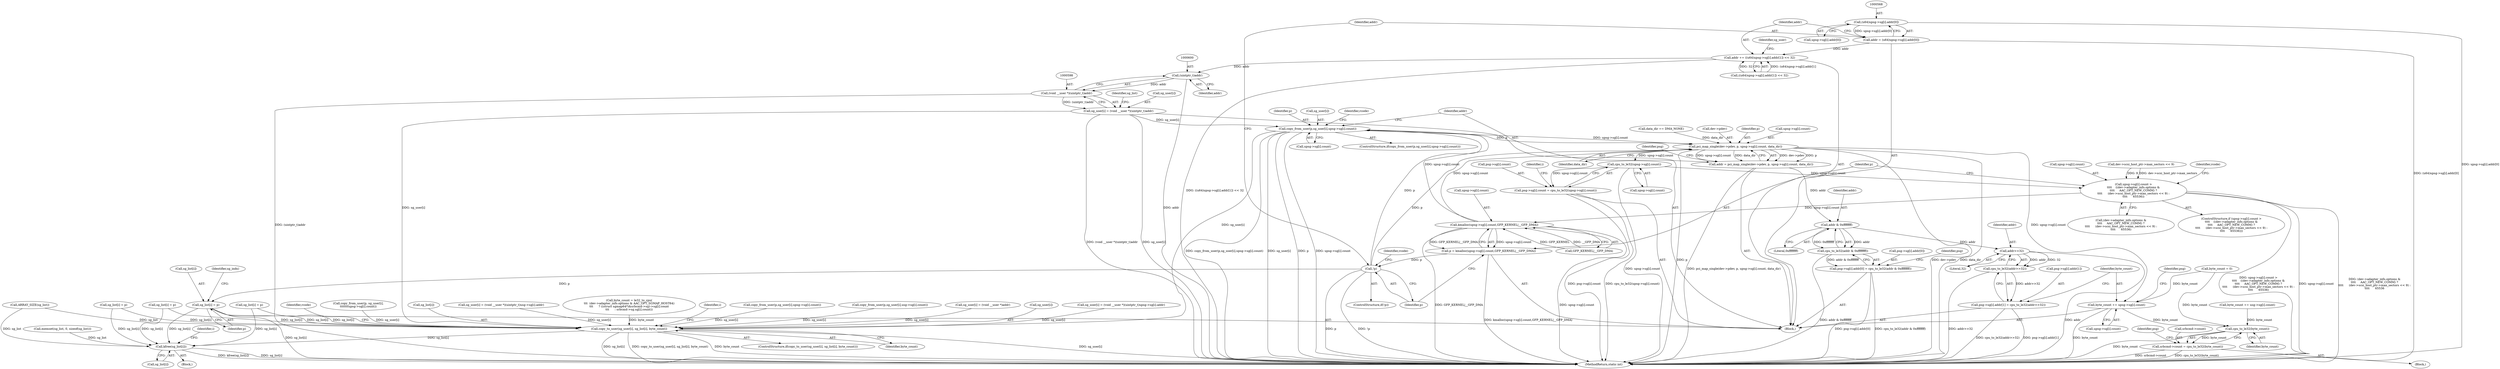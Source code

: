 digraph "0_linux_b4789b8e6be3151a955ade74872822f30e8cd914@array" {
"1000567" [label="(Call,(u64)upsg->sg[i].addr[0])"];
"1000565" [label="(Call,addr = (u64)upsg->sg[i].addr[0])"];
"1000578" [label="(Call,addr += ((u64)upsg->sg[i].addr[1]) << 32)"];
"1000599" [label="(Call,(uintptr_t)addr)"];
"1000597" [label="(Call,(void __user *)(uintptr_t)addr)"];
"1000593" [label="(Call,sg_user[i] = (void __user *)(uintptr_t)addr)"];
"1000616" [label="(Call,copy_from_user(p,sg_user[i],upsg->sg[i].count))"];
"1000636" [label="(Call,pci_map_single(dev->pdev, p, upsg->sg[i].count, data_dir))"];
"1000634" [label="(Call,addr = pci_map_single(dev->pdev, p, upsg->sg[i].count, data_dir))"];
"1000660" [label="(Call,addr & 0xffffffff)"];
"1000659" [label="(Call,cpu_to_le32(addr & 0xffffffff))"];
"1000649" [label="(Call,psg->sg[i].addr[0] = cpu_to_le32(addr & 0xffffffff))"];
"1000674" [label="(Call,addr>>32)"];
"1000673" [label="(Call,cpu_to_le32(addr>>32))"];
"1000663" [label="(Call,psg->sg[i].addr[1] = cpu_to_le32(addr>>32))"];
"1000677" [label="(Call,byte_count += upsg->sg[i].count)"];
"1000932" [label="(Call,cpu_to_le32(byte_count))"];
"1000928" [label="(Call,srbcmd->count = cpu_to_le32(byte_count))"];
"1000694" [label="(Call,cpu_to_le32(upsg->sg[i].count))"];
"1000513" [label="(Call,upsg->sg[i].count >\n\t\t\t\t    ((dev->adapter_info.options &\n\t\t\t\t     AAC_OPT_NEW_COMM) ?\n\t\t\t\t      (dev->scsi_host_ptr->max_sectors << 9) :\n\t\t\t\t      65536))"];
"1000545" [label="(Call,kmalloc(upsg->sg[i].count,GFP_KERNEL|__GFP_DMA))"];
"1000543" [label="(Call,p = kmalloc(upsg->sg[i].count,GFP_KERNEL|__GFP_DMA))"];
"1000557" [label="(Call,!p)"];
"1000602" [label="(Call,sg_list[i] = p)"];
"1001424" [label="(Call,copy_to_user(sg_user[i], sg_list[i], byte_count))"];
"1001469" [label="(Call,kfree(sg_list[i]))"];
"1000686" [label="(Call,psg->sg[i].count = cpu_to_le32(upsg->sg[i].count))"];
"1000662" [label="(Literal,0xffffffff)"];
"1000569" [label="(Call,upsg->sg[i].addr[0])"];
"1000604" [label="(Identifier,sg_list)"];
"1000608" [label="(Identifier,sg_indx)"];
"1001468" [label="(Block,)"];
"1000545" [label="(Call,kmalloc(upsg->sg[i].count,GFP_KERNEL|__GFP_DMA))"];
"1001470" [label="(Call,sg_list[i])"];
"1000566" [label="(Identifier,addr)"];
"1001262" [label="(Call,copy_from_user(p, sg_user[i],\n\t\t\t\t\t\t\tupsg->sg[i].count))"];
"1000558" [label="(Identifier,p)"];
"1001428" [label="(Call,sg_list[i])"];
"1000686" [label="(Call,psg->sg[i].count = cpu_to_le32(upsg->sg[i].count))"];
"1000460" [label="(Call,byte_count = 0)"];
"1000635" [label="(Identifier,addr)"];
"1000553" [label="(Call,GFP_KERNEL|__GFP_DMA)"];
"1000901" [label="(Call,byte_count += usg->sg[i].count)"];
"1000650" [label="(Call,psg->sg[i].addr[0])"];
"1000824" [label="(Call,sg_list[i] = p)"];
"1000617" [label="(Identifier,p)"];
"1001467" [label="(Identifier,i)"];
"1000809" [label="(Call,sg_user[i] = (void __user *)(uintptr_t)usg->sg[i].addr)"];
"1001248" [label="(Call,sg_list[i] = p)"];
"1000675" [label="(Identifier,addr)"];
"1000556" [label="(ControlStructure,if(!p))"];
"1001423" [label="(ControlStructure,if(copy_to_user(sg_user[i], sg_list[i], byte_count)))"];
"1000580" [label="(Call,((u64)upsg->sg[i].addr[1]) << 32)"];
"1000690" [label="(Identifier,psg)"];
"1000606" [label="(Identifier,p)"];
"1000640" [label="(Identifier,p)"];
"1000678" [label="(Identifier,byte_count)"];
"1000659" [label="(Call,cpu_to_le32(addr & 0xffffffff))"];
"1000618" [label="(Call,sg_user[i])"];
"1000595" [label="(Identifier,sg_user)"];
"1001391" [label="(Call,byte_count = le32_to_cpu(\n\t\t\t  (dev->adapter_info.options & AAC_OPT_SGMAP_HOST64)\n\t\t\t      ? ((struct sgmap64*)&srbcmd->sg)->sg[i].count\n\t\t\t      : srbcmd->sg.sg[i].count))"];
"1000567" [label="(Call,(u64)upsg->sg[i].addr[0])"];
"1000695" [label="(Call,upsg->sg[i].count)"];
"1000663" [label="(Call,psg->sg[i].addr[1] = cpu_to_le32(addr>>32))"];
"1000630" [label="(Identifier,rcode)"];
"1000641" [label="(Call,upsg->sg[i].count)"];
"1000208" [label="(Call,memset(sg_list, 0, sizeof(sg_list)))"];
"1000654" [label="(Identifier,psg)"];
"1000615" [label="(ControlStructure,if(copy_from_user(p,sg_user[i],upsg->sg[i].count)))"];
"1000674" [label="(Call,addr>>32)"];
"1000513" [label="(Call,upsg->sg[i].count >\n\t\t\t\t    ((dev->adapter_info.options &\n\t\t\t\t     AAC_OPT_NEW_COMM) ?\n\t\t\t\t      (dev->scsi_host_ptr->max_sectors << 9) :\n\t\t\t\t      65536))"];
"1000932" [label="(Call,cpu_to_le32(byte_count))"];
"1000602" [label="(Call,sg_list[i] = p)"];
"1000928" [label="(Call,srbcmd->count = cpu_to_le32(byte_count))"];
"1000673" [label="(Call,cpu_to_le32(addr>>32))"];
"1000557" [label="(Call,!p)"];
"1000661" [label="(Identifier,addr)"];
"1001389" [label="(Identifier,i)"];
"1000601" [label="(Identifier,addr)"];
"1000597" [label="(Call,(void __user *)(uintptr_t)addr)"];
"1000579" [label="(Identifier,addr)"];
"1000668" [label="(Identifier,psg)"];
"1000446" [label="(Call,data_dir == DMA_NONE)"];
"1000616" [label="(Call,copy_from_user(p,sg_user[i],upsg->sg[i].count))"];
"1000578" [label="(Call,addr += ((u64)upsg->sg[i].addr[1]) << 32)"];
"1000838" [label="(Call,copy_from_user(p,sg_user[i],upsg->sg[i].count))"];
"1000387" [label="(Call,ARRAY_SIZE(sg_list))"];
"1001096" [label="(Call,copy_from_user(p,sg_user[i],usg->sg[i].count))"];
"1000649" [label="(Call,psg->sg[i].addr[0] = cpu_to_le32(addr & 0xffffffff))"];
"1000676" [label="(Literal,32)"];
"1000508" [label="(Identifier,i)"];
"1000621" [label="(Call,upsg->sg[i].count)"];
"1001082" [label="(Call,sg_list[i] = p)"];
"1000471" [label="(Block,)"];
"1001075" [label="(Call,sg_user[i] = (void __user *)addr)"];
"1000936" [label="(Identifier,psg)"];
"1001424" [label="(Call,copy_to_user(sg_user[i], sg_list[i], byte_count))"];
"1000594" [label="(Call,sg_user[i])"];
"1000593" [label="(Call,sg_user[i] = (void __user *)(uintptr_t)addr)"];
"1001469" [label="(Call,kfree(sg_list[i]))"];
"1000636" [label="(Call,pci_map_single(dev->pdev, p, upsg->sg[i].count, data_dir))"];
"1000514" [label="(Call,upsg->sg[i].count)"];
"1000694" [label="(Call,cpu_to_le32(upsg->sg[i].count))"];
"1000521" [label="(Call,(dev->adapter_info.options &\n\t\t\t\t     AAC_OPT_NEW_COMM) ?\n\t\t\t\t      (dev->scsi_host_ptr->max_sectors << 9) :\n\t\t\t\t      65536)"];
"1001431" [label="(Identifier,byte_count)"];
"1000664" [label="(Call,psg->sg[i].addr[1])"];
"1000929" [label="(Call,srbcmd->count)"];
"1000529" [label="(Call,dev->scsi_host_ptr->max_sectors << 9)"];
"1000561" [label="(Identifier,rcode)"];
"1000603" [label="(Call,sg_list[i])"];
"1000637" [label="(Call,dev->pdev)"];
"1001425" [label="(Call,sg_user[i])"];
"1000512" [label="(ControlStructure,if (upsg->sg[i].count >\n\t\t\t\t    ((dev->adapter_info.options &\n\t\t\t\t     AAC_OPT_NEW_COMM) ?\n\t\t\t\t      (dev->scsi_host_ptr->max_sectors << 9) :\n\t\t\t\t      65536)))"];
"1001485" [label="(MethodReturn,static int)"];
"1000687" [label="(Call,psg->sg[i].count)"];
"1000543" [label="(Call,p = kmalloc(upsg->sg[i].count,GFP_KERNEL|__GFP_DMA))"];
"1000660" [label="(Call,addr & 0xffffffff)"];
"1000546" [label="(Call,upsg->sg[i].count)"];
"1000539" [label="(Identifier,rcode)"];
"1000599" [label="(Call,(uintptr_t)addr)"];
"1000509" [label="(Block,)"];
"1001233" [label="(Call,sg_user[i] = (void __user *)(uintptr_t)upsg->sg[i].addr)"];
"1001434" [label="(Identifier,rcode)"];
"1000634" [label="(Call,addr = pci_map_single(dev->pdev, p, upsg->sg[i].count, data_dir))"];
"1000544" [label="(Identifier,p)"];
"1000679" [label="(Call,upsg->sg[i].count)"];
"1000677" [label="(Call,byte_count += upsg->sg[i].count)"];
"1000565" [label="(Call,addr = (u64)upsg->sg[i].addr[0])"];
"1000933" [label="(Identifier,byte_count)"];
"1000648" [label="(Identifier,data_dir)"];
"1000567" -> "1000565"  [label="AST: "];
"1000567" -> "1000569"  [label="CFG: "];
"1000568" -> "1000567"  [label="AST: "];
"1000569" -> "1000567"  [label="AST: "];
"1000565" -> "1000567"  [label="CFG: "];
"1000567" -> "1001485"  [label="DDG: upsg->sg[i].addr[0]"];
"1000567" -> "1000565"  [label="DDG: upsg->sg[i].addr[0]"];
"1000565" -> "1000509"  [label="AST: "];
"1000566" -> "1000565"  [label="AST: "];
"1000579" -> "1000565"  [label="CFG: "];
"1000565" -> "1001485"  [label="DDG: (u64)upsg->sg[i].addr[0]"];
"1000565" -> "1000578"  [label="DDG: addr"];
"1000578" -> "1000509"  [label="AST: "];
"1000578" -> "1000580"  [label="CFG: "];
"1000579" -> "1000578"  [label="AST: "];
"1000580" -> "1000578"  [label="AST: "];
"1000595" -> "1000578"  [label="CFG: "];
"1000578" -> "1001485"  [label="DDG: ((u64)upsg->sg[i].addr[1]) << 32"];
"1000580" -> "1000578"  [label="DDG: (u64)upsg->sg[i].addr[1]"];
"1000580" -> "1000578"  [label="DDG: 32"];
"1000578" -> "1000599"  [label="DDG: addr"];
"1000599" -> "1000597"  [label="AST: "];
"1000599" -> "1000601"  [label="CFG: "];
"1000600" -> "1000599"  [label="AST: "];
"1000601" -> "1000599"  [label="AST: "];
"1000597" -> "1000599"  [label="CFG: "];
"1000599" -> "1001485"  [label="DDG: addr"];
"1000599" -> "1000597"  [label="DDG: addr"];
"1000597" -> "1000593"  [label="AST: "];
"1000598" -> "1000597"  [label="AST: "];
"1000593" -> "1000597"  [label="CFG: "];
"1000597" -> "1001485"  [label="DDG: (uintptr_t)addr"];
"1000597" -> "1000593"  [label="DDG: (uintptr_t)addr"];
"1000593" -> "1000509"  [label="AST: "];
"1000594" -> "1000593"  [label="AST: "];
"1000604" -> "1000593"  [label="CFG: "];
"1000593" -> "1001485"  [label="DDG: (void __user *)(uintptr_t)addr"];
"1000593" -> "1001485"  [label="DDG: sg_user[i]"];
"1000593" -> "1000616"  [label="DDG: sg_user[i]"];
"1000593" -> "1001424"  [label="DDG: sg_user[i]"];
"1000616" -> "1000615"  [label="AST: "];
"1000616" -> "1000621"  [label="CFG: "];
"1000617" -> "1000616"  [label="AST: "];
"1000618" -> "1000616"  [label="AST: "];
"1000621" -> "1000616"  [label="AST: "];
"1000630" -> "1000616"  [label="CFG: "];
"1000635" -> "1000616"  [label="CFG: "];
"1000616" -> "1001485"  [label="DDG: sg_user[i]"];
"1000616" -> "1001485"  [label="DDG: p"];
"1000616" -> "1001485"  [label="DDG: upsg->sg[i].count"];
"1000616" -> "1001485"  [label="DDG: copy_from_user(p,sg_user[i],upsg->sg[i].count)"];
"1000557" -> "1000616"  [label="DDG: p"];
"1000545" -> "1000616"  [label="DDG: upsg->sg[i].count"];
"1000616" -> "1000636"  [label="DDG: p"];
"1000616" -> "1000636"  [label="DDG: upsg->sg[i].count"];
"1000616" -> "1001424"  [label="DDG: sg_user[i]"];
"1000636" -> "1000634"  [label="AST: "];
"1000636" -> "1000648"  [label="CFG: "];
"1000637" -> "1000636"  [label="AST: "];
"1000640" -> "1000636"  [label="AST: "];
"1000641" -> "1000636"  [label="AST: "];
"1000648" -> "1000636"  [label="AST: "];
"1000634" -> "1000636"  [label="CFG: "];
"1000636" -> "1001485"  [label="DDG: p"];
"1000636" -> "1001485"  [label="DDG: dev->pdev"];
"1000636" -> "1001485"  [label="DDG: data_dir"];
"1000636" -> "1000634"  [label="DDG: dev->pdev"];
"1000636" -> "1000634"  [label="DDG: p"];
"1000636" -> "1000634"  [label="DDG: upsg->sg[i].count"];
"1000636" -> "1000634"  [label="DDG: data_dir"];
"1000557" -> "1000636"  [label="DDG: p"];
"1000545" -> "1000636"  [label="DDG: upsg->sg[i].count"];
"1000446" -> "1000636"  [label="DDG: data_dir"];
"1000636" -> "1000677"  [label="DDG: upsg->sg[i].count"];
"1000636" -> "1000694"  [label="DDG: upsg->sg[i].count"];
"1000634" -> "1000509"  [label="AST: "];
"1000635" -> "1000634"  [label="AST: "];
"1000654" -> "1000634"  [label="CFG: "];
"1000634" -> "1001485"  [label="DDG: pci_map_single(dev->pdev, p, upsg->sg[i].count, data_dir)"];
"1000634" -> "1000660"  [label="DDG: addr"];
"1000660" -> "1000659"  [label="AST: "];
"1000660" -> "1000662"  [label="CFG: "];
"1000661" -> "1000660"  [label="AST: "];
"1000662" -> "1000660"  [label="AST: "];
"1000659" -> "1000660"  [label="CFG: "];
"1000660" -> "1000659"  [label="DDG: addr"];
"1000660" -> "1000659"  [label="DDG: 0xffffffff"];
"1000660" -> "1000674"  [label="DDG: addr"];
"1000659" -> "1000649"  [label="AST: "];
"1000649" -> "1000659"  [label="CFG: "];
"1000659" -> "1001485"  [label="DDG: addr & 0xffffffff"];
"1000659" -> "1000649"  [label="DDG: addr & 0xffffffff"];
"1000649" -> "1000509"  [label="AST: "];
"1000650" -> "1000649"  [label="AST: "];
"1000668" -> "1000649"  [label="CFG: "];
"1000649" -> "1001485"  [label="DDG: psg->sg[i].addr[0]"];
"1000649" -> "1001485"  [label="DDG: cpu_to_le32(addr & 0xffffffff)"];
"1000674" -> "1000673"  [label="AST: "];
"1000674" -> "1000676"  [label="CFG: "];
"1000675" -> "1000674"  [label="AST: "];
"1000676" -> "1000674"  [label="AST: "];
"1000673" -> "1000674"  [label="CFG: "];
"1000674" -> "1001485"  [label="DDG: addr"];
"1000674" -> "1000673"  [label="DDG: addr"];
"1000674" -> "1000673"  [label="DDG: 32"];
"1000673" -> "1000663"  [label="AST: "];
"1000663" -> "1000673"  [label="CFG: "];
"1000673" -> "1001485"  [label="DDG: addr>>32"];
"1000673" -> "1000663"  [label="DDG: addr>>32"];
"1000663" -> "1000509"  [label="AST: "];
"1000664" -> "1000663"  [label="AST: "];
"1000678" -> "1000663"  [label="CFG: "];
"1000663" -> "1001485"  [label="DDG: psg->sg[i].addr[1]"];
"1000663" -> "1001485"  [label="DDG: cpu_to_le32(addr>>32)"];
"1000677" -> "1000509"  [label="AST: "];
"1000677" -> "1000679"  [label="CFG: "];
"1000678" -> "1000677"  [label="AST: "];
"1000679" -> "1000677"  [label="AST: "];
"1000690" -> "1000677"  [label="CFG: "];
"1000677" -> "1001485"  [label="DDG: byte_count"];
"1000460" -> "1000677"  [label="DDG: byte_count"];
"1000677" -> "1000932"  [label="DDG: byte_count"];
"1000932" -> "1000928"  [label="AST: "];
"1000932" -> "1000933"  [label="CFG: "];
"1000933" -> "1000932"  [label="AST: "];
"1000928" -> "1000932"  [label="CFG: "];
"1000932" -> "1001485"  [label="DDG: byte_count"];
"1000932" -> "1000928"  [label="DDG: byte_count"];
"1000901" -> "1000932"  [label="DDG: byte_count"];
"1000460" -> "1000932"  [label="DDG: byte_count"];
"1000928" -> "1000471"  [label="AST: "];
"1000929" -> "1000928"  [label="AST: "];
"1000936" -> "1000928"  [label="CFG: "];
"1000928" -> "1001485"  [label="DDG: srbcmd->count"];
"1000928" -> "1001485"  [label="DDG: cpu_to_le32(byte_count)"];
"1000694" -> "1000686"  [label="AST: "];
"1000694" -> "1000695"  [label="CFG: "];
"1000695" -> "1000694"  [label="AST: "];
"1000686" -> "1000694"  [label="CFG: "];
"1000694" -> "1001485"  [label="DDG: upsg->sg[i].count"];
"1000694" -> "1000513"  [label="DDG: upsg->sg[i].count"];
"1000694" -> "1000686"  [label="DDG: upsg->sg[i].count"];
"1000513" -> "1000512"  [label="AST: "];
"1000513" -> "1000521"  [label="CFG: "];
"1000514" -> "1000513"  [label="AST: "];
"1000521" -> "1000513"  [label="AST: "];
"1000539" -> "1000513"  [label="CFG: "];
"1000544" -> "1000513"  [label="CFG: "];
"1000513" -> "1001485"  [label="DDG: upsg->sg[i].count >\n\t\t\t\t    ((dev->adapter_info.options &\n\t\t\t\t     AAC_OPT_NEW_COMM) ?\n\t\t\t\t      (dev->scsi_host_ptr->max_sectors << 9) :\n\t\t\t\t      65536)"];
"1000513" -> "1001485"  [label="DDG: upsg->sg[i].count"];
"1000513" -> "1001485"  [label="DDG: (dev->adapter_info.options &\n\t\t\t\t     AAC_OPT_NEW_COMM) ?\n\t\t\t\t      (dev->scsi_host_ptr->max_sectors << 9) :\n\t\t\t\t      65536"];
"1000529" -> "1000513"  [label="DDG: dev->scsi_host_ptr->max_sectors"];
"1000529" -> "1000513"  [label="DDG: 9"];
"1000513" -> "1000545"  [label="DDG: upsg->sg[i].count"];
"1000545" -> "1000543"  [label="AST: "];
"1000545" -> "1000553"  [label="CFG: "];
"1000546" -> "1000545"  [label="AST: "];
"1000553" -> "1000545"  [label="AST: "];
"1000543" -> "1000545"  [label="CFG: "];
"1000545" -> "1001485"  [label="DDG: GFP_KERNEL|__GFP_DMA"];
"1000545" -> "1001485"  [label="DDG: upsg->sg[i].count"];
"1000545" -> "1000543"  [label="DDG: upsg->sg[i].count"];
"1000545" -> "1000543"  [label="DDG: GFP_KERNEL|__GFP_DMA"];
"1000553" -> "1000545"  [label="DDG: GFP_KERNEL"];
"1000553" -> "1000545"  [label="DDG: __GFP_DMA"];
"1000543" -> "1000509"  [label="AST: "];
"1000544" -> "1000543"  [label="AST: "];
"1000558" -> "1000543"  [label="CFG: "];
"1000543" -> "1001485"  [label="DDG: kmalloc(upsg->sg[i].count,GFP_KERNEL|__GFP_DMA)"];
"1000543" -> "1000557"  [label="DDG: p"];
"1000557" -> "1000556"  [label="AST: "];
"1000557" -> "1000558"  [label="CFG: "];
"1000558" -> "1000557"  [label="AST: "];
"1000561" -> "1000557"  [label="CFG: "];
"1000566" -> "1000557"  [label="CFG: "];
"1000557" -> "1001485"  [label="DDG: !p"];
"1000557" -> "1001485"  [label="DDG: p"];
"1000557" -> "1000602"  [label="DDG: p"];
"1000602" -> "1000509"  [label="AST: "];
"1000602" -> "1000606"  [label="CFG: "];
"1000603" -> "1000602"  [label="AST: "];
"1000606" -> "1000602"  [label="AST: "];
"1000608" -> "1000602"  [label="CFG: "];
"1000602" -> "1001485"  [label="DDG: sg_list[i]"];
"1000602" -> "1001424"  [label="DDG: sg_list[i]"];
"1000602" -> "1001469"  [label="DDG: sg_list[i]"];
"1001424" -> "1001423"  [label="AST: "];
"1001424" -> "1001431"  [label="CFG: "];
"1001425" -> "1001424"  [label="AST: "];
"1001428" -> "1001424"  [label="AST: "];
"1001431" -> "1001424"  [label="AST: "];
"1001434" -> "1001424"  [label="CFG: "];
"1001389" -> "1001424"  [label="CFG: "];
"1001424" -> "1001485"  [label="DDG: sg_user[i]"];
"1001424" -> "1001485"  [label="DDG: sg_list[i]"];
"1001424" -> "1001485"  [label="DDG: copy_to_user(sg_user[i], sg_list[i], byte_count)"];
"1001424" -> "1001485"  [label="DDG: byte_count"];
"1000809" -> "1001424"  [label="DDG: sg_user[i]"];
"1001096" -> "1001424"  [label="DDG: sg_user[i]"];
"1001262" -> "1001424"  [label="DDG: sg_user[i]"];
"1001075" -> "1001424"  [label="DDG: sg_user[i]"];
"1001233" -> "1001424"  [label="DDG: sg_user[i]"];
"1000838" -> "1001424"  [label="DDG: sg_user[i]"];
"1000387" -> "1001424"  [label="DDG: sg_list"];
"1001248" -> "1001424"  [label="DDG: sg_list[i]"];
"1001082" -> "1001424"  [label="DDG: sg_list[i]"];
"1000824" -> "1001424"  [label="DDG: sg_list[i]"];
"1001391" -> "1001424"  [label="DDG: byte_count"];
"1001424" -> "1001469"  [label="DDG: sg_list[i]"];
"1001469" -> "1001468"  [label="AST: "];
"1001469" -> "1001470"  [label="CFG: "];
"1001470" -> "1001469"  [label="AST: "];
"1001467" -> "1001469"  [label="CFG: "];
"1001469" -> "1001485"  [label="DDG: kfree(sg_list[i])"];
"1001469" -> "1001485"  [label="DDG: sg_list[i]"];
"1000208" -> "1001469"  [label="DDG: sg_list"];
"1000387" -> "1001469"  [label="DDG: sg_list"];
"1001248" -> "1001469"  [label="DDG: sg_list[i]"];
"1001082" -> "1001469"  [label="DDG: sg_list[i]"];
"1000824" -> "1001469"  [label="DDG: sg_list[i]"];
"1000686" -> "1000509"  [label="AST: "];
"1000687" -> "1000686"  [label="AST: "];
"1000508" -> "1000686"  [label="CFG: "];
"1000686" -> "1001485"  [label="DDG: psg->sg[i].count"];
"1000686" -> "1001485"  [label="DDG: cpu_to_le32(upsg->sg[i].count)"];
}
